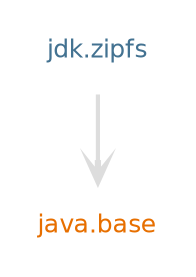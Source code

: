 digraph "jdk.zipfs" {
  nodesep=.5;
  ranksep=0.600000;
  pencolor=transparent;
  node [shape=plaintext, fontcolor="#000000", fontname="DejaVuSans", fontsize=12, margin=".2,.2"];
  edge [penwidth=2, color="#999999", arrowhead=open, arrowsize=1];
  subgraph se {
  "java.base" [fontcolor="#e76f00", group=java];
  }
  subgraph jdk {
  "jdk.zipfs" [fontcolor="#437291", group=jdk];
  }
  "jdk.zipfs" -> "java.base" [color="#dddddd"];
}
